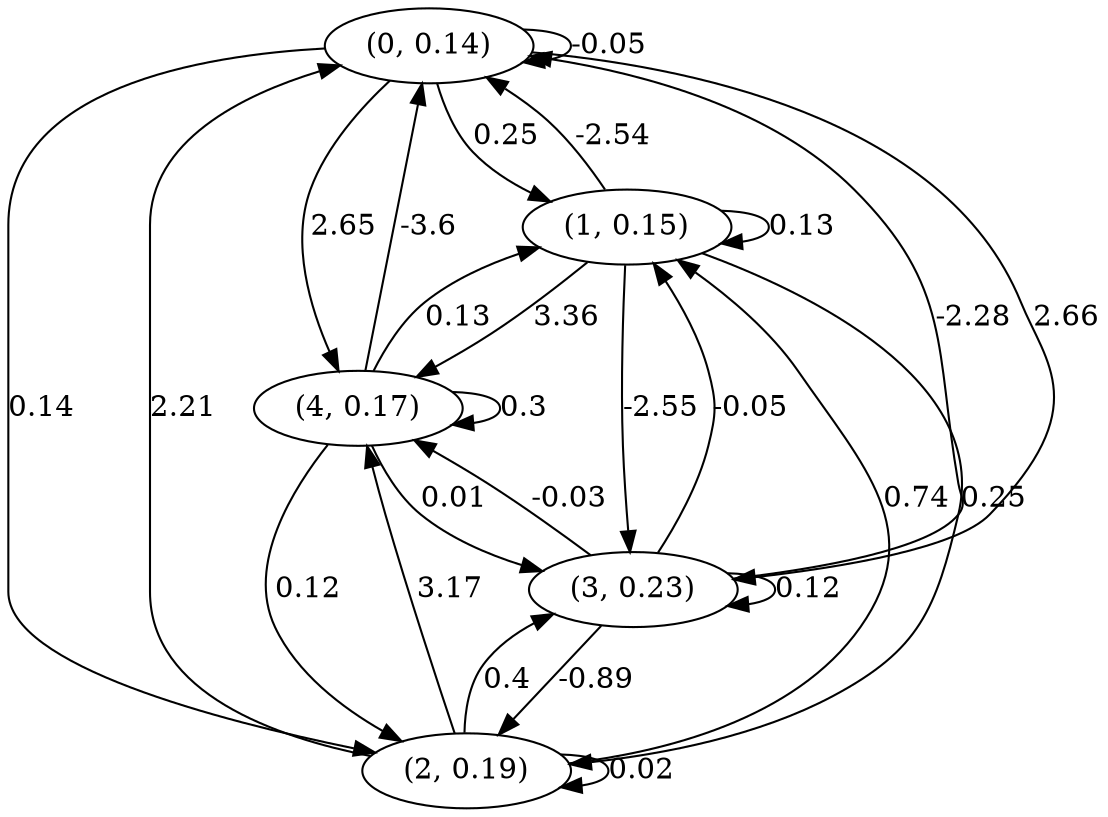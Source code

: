 digraph {
    0 [ label = "(0, 0.14)" ]
    1 [ label = "(1, 0.15)" ]
    2 [ label = "(2, 0.19)" ]
    3 [ label = "(3, 0.23)" ]
    4 [ label = "(4, 0.17)" ]
    0 -> 0 [ label = "-0.05" ]
    1 -> 1 [ label = "0.13" ]
    2 -> 2 [ label = "0.02" ]
    3 -> 3 [ label = "0.12" ]
    4 -> 4 [ label = "0.3" ]
    1 -> 0 [ label = "-2.54" ]
    2 -> 0 [ label = "2.21" ]
    3 -> 0 [ label = "-2.28" ]
    4 -> 0 [ label = "-3.6" ]
    0 -> 1 [ label = "0.25" ]
    2 -> 1 [ label = "0.74" ]
    3 -> 1 [ label = "-0.05" ]
    4 -> 1 [ label = "0.13" ]
    0 -> 2 [ label = "0.14" ]
    1 -> 2 [ label = "0.25" ]
    3 -> 2 [ label = "-0.89" ]
    4 -> 2 [ label = "0.12" ]
    0 -> 3 [ label = "2.66" ]
    1 -> 3 [ label = "-2.55" ]
    2 -> 3 [ label = "0.4" ]
    4 -> 3 [ label = "0.01" ]
    0 -> 4 [ label = "2.65" ]
    1 -> 4 [ label = "3.36" ]
    2 -> 4 [ label = "3.17" ]
    3 -> 4 [ label = "-0.03" ]
}

